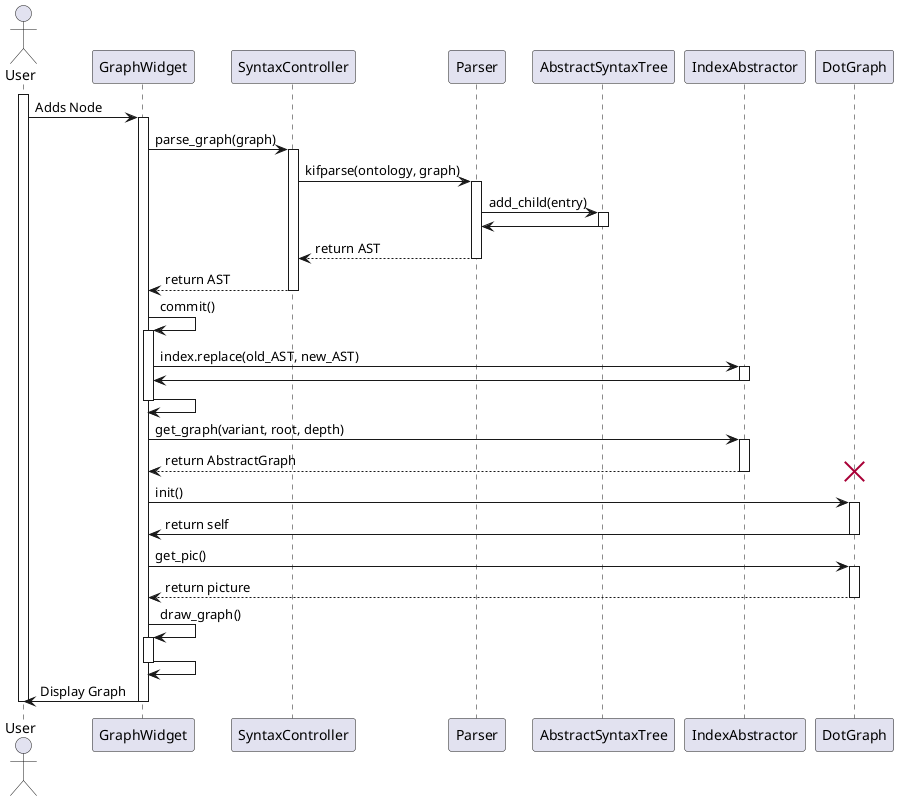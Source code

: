 @startuml

actor User
activate User
User -> GraphWidget: Adds Node

activate GraphWidget
GraphWidget -> SyntaxController: parse_graph(graph)

activate SyntaxController
SyntaxController -> Parser: kifparse(ontology, graph)
activate Parser
Parser -> AbstractSyntaxTree: add_child(entry)

activate AbstractSyntaxTree
AbstractSyntaxTree -> Parser:
deactivate AbstractSyntaxTree

Parser --> SyntaxController: return AST
deactivate Parser
SyntaxController --> GraphWidget: return AST
deactivate SyntaxController

GraphWidget -> GraphWidget: commit()
activate GraphWidget
GraphWidget -> IndexAbstractor: index.replace(old_AST, new_AST)

activate IndexAbstractor
IndexAbstractor -> GraphWidget:
deactivate IndexAbstractor

GraphWidget -> GraphWidget:
deactivate GraphWidget

GraphWidget -> IndexAbstractor: get_graph(variant, root, depth)
activate IndexAbstractor
IndexAbstractor --> GraphWidget: return AbstractGraph
deactivate IndexAbstractor

destroy DotGraph

GraphWidget -> DotGraph: init()

activate DotGraph
DotGraph -> GraphWidget: return self
deactivate DotGraph
GraphWidget -> DotGraph: get_pic()
activate DotGraph
DotGraph --> GraphWidget: return picture
deactivate DotGraph

GraphWidget -> GraphWidget: draw_graph()
activate GraphWidget
GraphWidget -> GraphWidget:
deactivate GraphWidget
GraphWidget -> User: Display Graph
deactivate GraphWidget
deactivate User

@enduml

